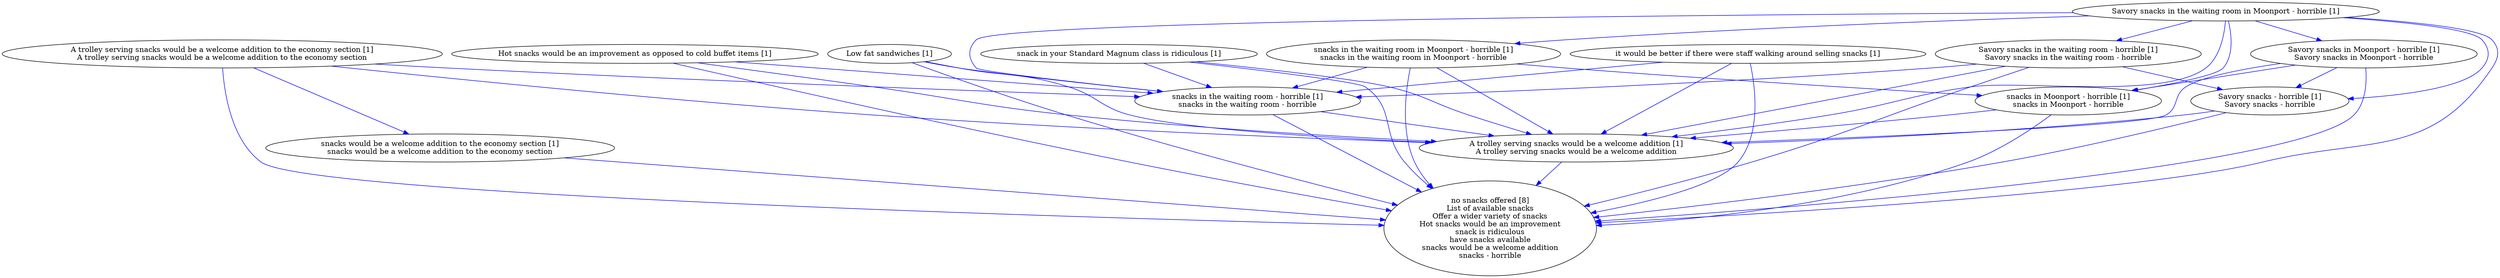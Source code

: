 digraph collapsedGraph {
"no snacks offered [8]\nList of available snacks\nOffer a wider variety of snacks\nHot snacks would be an improvement\nsnack is ridiculous\nhave snacks available\nsnacks would be a welcome addition\nsnacks - horrible""A trolley serving snacks would be a welcome addition to the economy section [1]\nA trolley serving snacks would be a welcome addition to the economy section""A trolley serving snacks would be a welcome addition [1]\nA trolley serving snacks would be a welcome addition""snacks would be a welcome addition to the economy section [1]\nsnacks would be a welcome addition to the economy section""Hot snacks would be an improvement as opposed to cold buffet items [1]""Low fat sandwiches [1]""Savory snacks in the waiting room in Moonport - horrible [1]""Savory snacks in Moonport - horrible [1]\nSavory snacks in Moonport - horrible""Savory snacks - horrible [1]\nSavory snacks - horrible""snacks in Moonport - horrible [1]\nsnacks in Moonport - horrible""Savory snacks in the waiting room - horrible [1]\nSavory snacks in the waiting room - horrible""snacks in the waiting room - horrible [1]\nsnacks in the waiting room - horrible""snacks in the waiting room in Moonport - horrible [1]\nsnacks in the waiting room in Moonport - horrible""it would be better if there were staff walking around selling snacks [1]""snack in your Standard Magnum class is ridiculous [1]""Low fat sandwiches [1]" -> "A trolley serving snacks would be a welcome addition [1]\nA trolley serving snacks would be a welcome addition" [color=blue]
"it would be better if there were staff walking around selling snacks [1]" -> "A trolley serving snacks would be a welcome addition [1]\nA trolley serving snacks would be a welcome addition" [color=blue]
"Low fat sandwiches [1]" -> "snacks in the waiting room - horrible [1]\nsnacks in the waiting room - horrible" [color=blue]
"A trolley serving snacks would be a welcome addition to the economy section [1]\nA trolley serving snacks would be a welcome addition to the economy section" -> "snacks in the waiting room - horrible [1]\nsnacks in the waiting room - horrible" [color=blue]
"Low fat sandwiches [1]" -> "no snacks offered [8]\nList of available snacks\nOffer a wider variety of snacks\nHot snacks would be an improvement\nsnack is ridiculous\nhave snacks available\nsnacks would be a welcome addition\nsnacks - horrible" [color=blue]
"A trolley serving snacks would be a welcome addition to the economy section [1]\nA trolley serving snacks would be a welcome addition to the economy section" -> "no snacks offered [8]\nList of available snacks\nOffer a wider variety of snacks\nHot snacks would be an improvement\nsnack is ridiculous\nhave snacks available\nsnacks would be a welcome addition\nsnacks - horrible" [color=blue]
"snacks in the waiting room in Moonport - horrible [1]\nsnacks in the waiting room in Moonport - horrible" -> "no snacks offered [8]\nList of available snacks\nOffer a wider variety of snacks\nHot snacks would be an improvement\nsnack is ridiculous\nhave snacks available\nsnacks would be a welcome addition\nsnacks - horrible" [color=blue]
"Savory snacks in the waiting room - horrible [1]\nSavory snacks in the waiting room - horrible" -> "no snacks offered [8]\nList of available snacks\nOffer a wider variety of snacks\nHot snacks would be an improvement\nsnack is ridiculous\nhave snacks available\nsnacks would be a welcome addition\nsnacks - horrible" [color=blue]
"Savory snacks in the waiting room in Moonport - horrible [1]" -> "A trolley serving snacks would be a welcome addition [1]\nA trolley serving snacks would be a welcome addition" [color=blue]
"Hot snacks would be an improvement as opposed to cold buffet items [1]" -> "no snacks offered [8]\nList of available snacks\nOffer a wider variety of snacks\nHot snacks would be an improvement\nsnack is ridiculous\nhave snacks available\nsnacks would be a welcome addition\nsnacks - horrible" [color=blue]
"Hot snacks would be an improvement as opposed to cold buffet items [1]" -> "snacks in the waiting room - horrible [1]\nsnacks in the waiting room - horrible" [color=blue]
"A trolley serving snacks would be a welcome addition [1]\nA trolley serving snacks would be a welcome addition" -> "no snacks offered [8]\nList of available snacks\nOffer a wider variety of snacks\nHot snacks would be an improvement\nsnack is ridiculous\nhave snacks available\nsnacks would be a welcome addition\nsnacks - horrible" [color=blue]
"Savory snacks in the waiting room - horrible [1]\nSavory snacks in the waiting room - horrible" -> "A trolley serving snacks would be a welcome addition [1]\nA trolley serving snacks would be a welcome addition" [color=blue]
"Savory snacks in Moonport - horrible [1]\nSavory snacks in Moonport - horrible" -> "no snacks offered [8]\nList of available snacks\nOffer a wider variety of snacks\nHot snacks would be an improvement\nsnack is ridiculous\nhave snacks available\nsnacks would be a welcome addition\nsnacks - horrible" [color=blue]
"Savory snacks in Moonport - horrible [1]\nSavory snacks in Moonport - horrible" -> "A trolley serving snacks would be a welcome addition [1]\nA trolley serving snacks would be a welcome addition" [color=blue]
"snacks in Moonport - horrible [1]\nsnacks in Moonport - horrible" -> "A trolley serving snacks would be a welcome addition [1]\nA trolley serving snacks would be a welcome addition" [color=blue]
"Savory snacks - horrible [1]\nSavory snacks - horrible" -> "A trolley serving snacks would be a welcome addition [1]\nA trolley serving snacks would be a welcome addition" [color=blue]
"Savory snacks - horrible [1]\nSavory snacks - horrible" -> "no snacks offered [8]\nList of available snacks\nOffer a wider variety of snacks\nHot snacks would be an improvement\nsnack is ridiculous\nhave snacks available\nsnacks would be a welcome addition\nsnacks - horrible" [color=blue]
"Savory snacks in the waiting room in Moonport - horrible [1]" -> "no snacks offered [8]\nList of available snacks\nOffer a wider variety of snacks\nHot snacks would be an improvement\nsnack is ridiculous\nhave snacks available\nsnacks would be a welcome addition\nsnacks - horrible" [color=blue]
"snack in your Standard Magnum class is ridiculous [1]" -> "snacks in the waiting room - horrible [1]\nsnacks in the waiting room - horrible" [color=blue]
"snacks in the waiting room in Moonport - horrible [1]\nsnacks in the waiting room in Moonport - horrible" -> "A trolley serving snacks would be a welcome addition [1]\nA trolley serving snacks would be a welcome addition" [color=blue]
"Hot snacks would be an improvement as opposed to cold buffet items [1]" -> "A trolley serving snacks would be a welcome addition [1]\nA trolley serving snacks would be a welcome addition" [color=blue]
"snack in your Standard Magnum class is ridiculous [1]" -> "A trolley serving snacks would be a welcome addition [1]\nA trolley serving snacks would be a welcome addition" [color=blue]
"snack in your Standard Magnum class is ridiculous [1]" -> "no snacks offered [8]\nList of available snacks\nOffer a wider variety of snacks\nHot snacks would be an improvement\nsnack is ridiculous\nhave snacks available\nsnacks would be a welcome addition\nsnacks - horrible" [color=blue]
"it would be better if there were staff walking around selling snacks [1]" -> "snacks in the waiting room - horrible [1]\nsnacks in the waiting room - horrible" [color=blue]
"it would be better if there were staff walking around selling snacks [1]" -> "no snacks offered [8]\nList of available snacks\nOffer a wider variety of snacks\nHot snacks would be an improvement\nsnack is ridiculous\nhave snacks available\nsnacks would be a welcome addition\nsnacks - horrible" [color=blue]
"snacks in Moonport - horrible [1]\nsnacks in Moonport - horrible" -> "no snacks offered [8]\nList of available snacks\nOffer a wider variety of snacks\nHot snacks would be an improvement\nsnack is ridiculous\nhave snacks available\nsnacks would be a welcome addition\nsnacks - horrible" [color=blue]
"snacks would be a welcome addition to the economy section [1]\nsnacks would be a welcome addition to the economy section" -> "no snacks offered [8]\nList of available snacks\nOffer a wider variety of snacks\nHot snacks would be an improvement\nsnack is ridiculous\nhave snacks available\nsnacks would be a welcome addition\nsnacks - horrible" [color=blue]
"snacks in the waiting room - horrible [1]\nsnacks in the waiting room - horrible" -> "no snacks offered [8]\nList of available snacks\nOffer a wider variety of snacks\nHot snacks would be an improvement\nsnack is ridiculous\nhave snacks available\nsnacks would be a welcome addition\nsnacks - horrible" [color=blue]
"snacks in the waiting room - horrible [1]\nsnacks in the waiting room - horrible" -> "A trolley serving snacks would be a welcome addition [1]\nA trolley serving snacks would be a welcome addition" [color=blue]
"A trolley serving snacks would be a welcome addition to the economy section [1]\nA trolley serving snacks would be a welcome addition to the economy section" -> "A trolley serving snacks would be a welcome addition [1]\nA trolley serving snacks would be a welcome addition" [color=blue]
"A trolley serving snacks would be a welcome addition to the economy section [1]\nA trolley serving snacks would be a welcome addition to the economy section" -> "snacks would be a welcome addition to the economy section [1]\nsnacks would be a welcome addition to the economy section" [color=blue]
"Savory snacks in the waiting room in Moonport - horrible [1]" -> "Savory snacks in Moonport - horrible [1]\nSavory snacks in Moonport - horrible" [color=blue]
"Savory snacks in Moonport - horrible [1]\nSavory snacks in Moonport - horrible" -> "Savory snacks - horrible [1]\nSavory snacks - horrible" [color=blue]
"Savory snacks in Moonport - horrible [1]\nSavory snacks in Moonport - horrible" -> "snacks in Moonport - horrible [1]\nsnacks in Moonport - horrible" [color=blue]
"Savory snacks in the waiting room in Moonport - horrible [1]" -> "Savory snacks in the waiting room - horrible [1]\nSavory snacks in the waiting room - horrible" [color=blue]
"Savory snacks in the waiting room - horrible [1]\nSavory snacks in the waiting room - horrible" -> "Savory snacks - horrible [1]\nSavory snacks - horrible" [color=blue]
"Savory snacks in the waiting room - horrible [1]\nSavory snacks in the waiting room - horrible" -> "snacks in the waiting room - horrible [1]\nsnacks in the waiting room - horrible" [color=blue]
"Savory snacks in the waiting room in Moonport - horrible [1]" -> "snacks in the waiting room in Moonport - horrible [1]\nsnacks in the waiting room in Moonport - horrible" [color=blue]
"snacks in the waiting room in Moonport - horrible [1]\nsnacks in the waiting room in Moonport - horrible" -> "snacks in Moonport - horrible [1]\nsnacks in Moonport - horrible" [color=blue]
"snacks in the waiting room in Moonport - horrible [1]\nsnacks in the waiting room in Moonport - horrible" -> "snacks in the waiting room - horrible [1]\nsnacks in the waiting room - horrible" [color=blue]
"Savory snacks in the waiting room in Moonport - horrible [1]" -> "snacks in the waiting room - horrible [1]\nsnacks in the waiting room - horrible" [color=blue]
"Savory snacks in the waiting room in Moonport - horrible [1]" -> "snacks in Moonport - horrible [1]\nsnacks in Moonport - horrible" [color=blue]
"Savory snacks in the waiting room in Moonport - horrible [1]" -> "Savory snacks - horrible [1]\nSavory snacks - horrible" [color=blue]
}